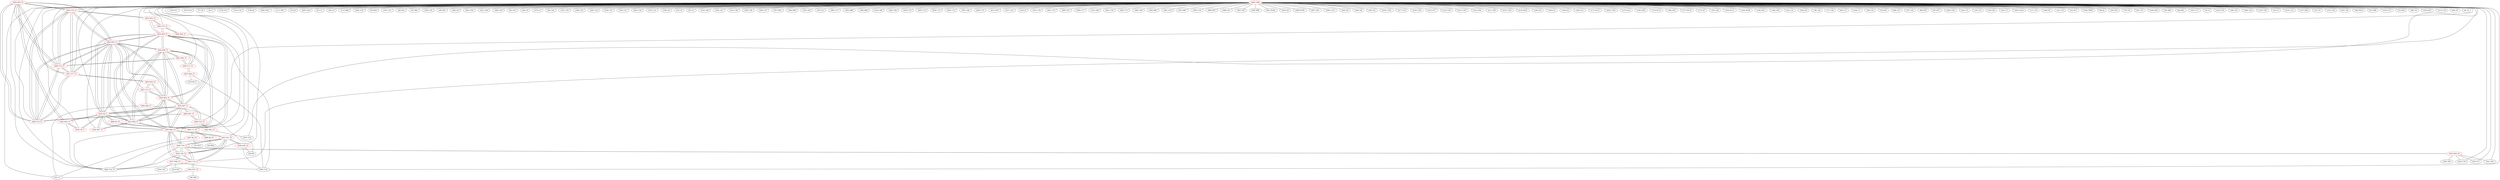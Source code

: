graph {
	429 [label="(429) R35_T2" color=red]
	450 [label="(450) T16_T1"]
	449 [label="(449) T15_T1"]
	464 [label="(464) R35_T1"]
	448 [label="(448) T14_T1"]
	451 [label="(451) T17_T1"]
	430 [label="(430) R52_T1"]
	428 [label="(428) T22_T1"]
	430 [label="(430) R52_T1" color=red]
	433 [label="(433) D2_T"]
	434 [label="(434) C8_T"]
	429 [label="(429) R35_T2"]
	428 [label="(428) T22_T1"]
	431 [label="(431) R58_T1" color=red]
	432 [label="(432) R57_T1"]
	433 [label="(433) D2_T"]
	455 [label="(455) R29_T1"]
	464 [label="(464) R35_T1"]
	439 [label="(439) R40_T2"]
	459 [label="(459) R30_T1"]
	453 [label="(453) R27_T1"]
	454 [label="(454) R28_T1"]
	432 [label="(432) R57_T1" color=red]
	431 [label="(431) R58_T1"]
	433 [label="(433) D2_T"]
	433 [label="(433) D2_T" color=red]
	430 [label="(430) R52_T1"]
	434 [label="(434) C8_T"]
	431 [label="(431) R58_T1"]
	432 [label="(432) R57_T1"]
	455 [label="(455) R29_T1"]
	464 [label="(464) R35_T1"]
	439 [label="(439) R40_T2"]
	459 [label="(459) R30_T1"]
	453 [label="(453) R27_T1"]
	454 [label="(454) R28_T1"]
	466 [label="(466) R1_P1"]
	434 [label="(434) C8_T" color=red]
	433 [label="(433) D2_T"]
	430 [label="(430) R52_T1"]
	435 [label="(435) R36_T2" color=red]
	323 [label="(323) C16"]
	322 [label="(322) U3"]
	331 [label="(331) ZA1"]
	330 [label="(330) TH1"]
	440 [label="(440) T18_T2"]
	436 [label="(436) R37_T2" color=red]
	52 [label="(52) U1"]
	36 [label="(36) R20"]
	441 [label="(441) T19_T2"]
	437 [label="(437) R38_T2" color=red]
	363 [label="(363) U16"]
	233 [label="(233) R57"]
	234 [label="(234) C41"]
	442 [label="(442) T20_T2"]
	438 [label="(438) R39_T2" color=red]
	363 [label="(363) U16"]
	28 [label="(28) R9"]
	443 [label="(443) T21_T2"]
	439 [label="(439) R40_T2" color=red]
	455 [label="(455) R29_T1"]
	464 [label="(464) R35_T1"]
	459 [label="(459) R30_T1"]
	433 [label="(433) D2_T"]
	431 [label="(431) R58_T1"]
	453 [label="(453) R27_T1"]
	454 [label="(454) R28_T1"]
	428 [label="(428) T22_T1"]
	441 [label="(441) T19_T2"]
	440 [label="(440) T18_T2"]
	443 [label="(443) T21_T2"]
	442 [label="(442) T20_T2"]
	440 [label="(440) T18_T2" color=red]
	428 [label="(428) T22_T1"]
	441 [label="(441) T19_T2"]
	439 [label="(439) R40_T2"]
	443 [label="(443) T21_T2"]
	442 [label="(442) T20_T2"]
	435 [label="(435) R36_T2"]
	441 [label="(441) T19_T2" color=red]
	428 [label="(428) T22_T1"]
	440 [label="(440) T18_T2"]
	439 [label="(439) R40_T2"]
	443 [label="(443) T21_T2"]
	442 [label="(442) T20_T2"]
	436 [label="(436) R37_T2"]
	442 [label="(442) T20_T2" color=red]
	428 [label="(428) T22_T1"]
	441 [label="(441) T19_T2"]
	440 [label="(440) T18_T2"]
	439 [label="(439) R40_T2"]
	443 [label="(443) T21_T2"]
	437 [label="(437) R38_T2"]
	443 [label="(443) T21_T2" color=red]
	428 [label="(428) T22_T1"]
	441 [label="(441) T19_T2"]
	440 [label="(440) T18_T2"]
	439 [label="(439) R40_T2"]
	442 [label="(442) T20_T2"]
	438 [label="(438) R39_T2"]
	444 [label="(444) T10_T1" color=red]
	452 [label="(452) R23_T1"]
	460 [label="(460) R31_T1"]
	453 [label="(453) R27_T1"]
	445 [label="(445) T11_T1" color=red]
	457 [label="(457) R24_T1"]
	461 [label="(461) R32_T1"]
	454 [label="(454) R28_T1"]
	446 [label="(446) T12_T1" color=red]
	462 [label="(462) R33_T1"]
	455 [label="(455) R29_T1"]
	456 [label="(456) R25_T1"]
	447 [label="(447) T13_T1" color=red]
	459 [label="(459) R30_T1"]
	463 [label="(463) R34_T1"]
	458 [label="(458) R26_T1"]
	448 [label="(448) T14_T1" color=red]
	450 [label="(450) T16_T1"]
	449 [label="(449) T15_T1"]
	464 [label="(464) R35_T1"]
	451 [label="(451) T17_T1"]
	429 [label="(429) R35_T2"]
	460 [label="(460) R31_T1"]
	449 [label="(449) T15_T1" color=red]
	450 [label="(450) T16_T1"]
	464 [label="(464) R35_T1"]
	448 [label="(448) T14_T1"]
	451 [label="(451) T17_T1"]
	429 [label="(429) R35_T2"]
	461 [label="(461) R32_T1"]
	450 [label="(450) T16_T1" color=red]
	449 [label="(449) T15_T1"]
	464 [label="(464) R35_T1"]
	448 [label="(448) T14_T1"]
	451 [label="(451) T17_T1"]
	429 [label="(429) R35_T2"]
	462 [label="(462) R33_T1"]
	451 [label="(451) T17_T1" color=red]
	450 [label="(450) T16_T1"]
	449 [label="(449) T15_T1"]
	464 [label="(464) R35_T1"]
	448 [label="(448) T14_T1"]
	429 [label="(429) R35_T2"]
	463 [label="(463) R34_T1"]
	452 [label="(452) R23_T1" color=red]
	367 [label="(367) U22"]
	444 [label="(444) T10_T1"]
	453 [label="(453) R27_T1" color=red]
	455 [label="(455) R29_T1"]
	464 [label="(464) R35_T1"]
	439 [label="(439) R40_T2"]
	459 [label="(459) R30_T1"]
	433 [label="(433) D2_T"]
	431 [label="(431) R58_T1"]
	454 [label="(454) R28_T1"]
	444 [label="(444) T10_T1"]
	460 [label="(460) R31_T1"]
	454 [label="(454) R28_T1" color=red]
	455 [label="(455) R29_T1"]
	464 [label="(464) R35_T1"]
	439 [label="(439) R40_T2"]
	459 [label="(459) R30_T1"]
	433 [label="(433) D2_T"]
	431 [label="(431) R58_T1"]
	453 [label="(453) R27_T1"]
	461 [label="(461) R32_T1"]
	445 [label="(445) T11_T1"]
	455 [label="(455) R29_T1" color=red]
	464 [label="(464) R35_T1"]
	439 [label="(439) R40_T2"]
	459 [label="(459) R30_T1"]
	433 [label="(433) D2_T"]
	431 [label="(431) R58_T1"]
	453 [label="(453) R27_T1"]
	454 [label="(454) R28_T1"]
	462 [label="(462) R33_T1"]
	446 [label="(446) T12_T1"]
	456 [label="(456) R25_T1" color=red]
	363 [label="(363) U16"]
	446 [label="(446) T12_T1"]
	457 [label="(457) R24_T1" color=red]
	370 [label="(370) R117"]
	363 [label="(363) U16"]
	445 [label="(445) T11_T1"]
	458 [label="(458) R26_T1" color=red]
	52 [label="(52) U1"]
	28 [label="(28) R9"]
	447 [label="(447) T13_T1"]
	459 [label="(459) R30_T1" color=red]
	455 [label="(455) R29_T1"]
	464 [label="(464) R35_T1"]
	439 [label="(439) R40_T2"]
	433 [label="(433) D2_T"]
	431 [label="(431) R58_T1"]
	453 [label="(453) R27_T1"]
	454 [label="(454) R28_T1"]
	463 [label="(463) R34_T1"]
	447 [label="(447) T13_T1"]
	460 [label="(460) R31_T1" color=red]
	444 [label="(444) T10_T1"]
	453 [label="(453) R27_T1"]
	448 [label="(448) T14_T1"]
	461 [label="(461) R32_T1" color=red]
	449 [label="(449) T15_T1"]
	454 [label="(454) R28_T1"]
	445 [label="(445) T11_T1"]
	462 [label="(462) R33_T1" color=red]
	450 [label="(450) T16_T1"]
	455 [label="(455) R29_T1"]
	446 [label="(446) T12_T1"]
	463 [label="(463) R34_T1" color=red]
	451 [label="(451) T17_T1"]
	459 [label="(459) R30_T1"]
	447 [label="(447) T13_T1"]
	464 [label="(464) R35_T1" color=red]
	455 [label="(455) R29_T1"]
	439 [label="(439) R40_T2"]
	459 [label="(459) R30_T1"]
	433 [label="(433) D2_T"]
	431 [label="(431) R58_T1"]
	453 [label="(453) R27_T1"]
	454 [label="(454) R28_T1"]
	450 [label="(450) T16_T1"]
	449 [label="(449) T15_T1"]
	448 [label="(448) T14_T1"]
	451 [label="(451) T17_T1"]
	429 [label="(429) R35_T2"]
	465 [label="(465) U1_P1" color=red]
	468 [label="(468) R3_P1"]
	467 [label="(467) R2_P1"]
	466 [label="(466) R1_P1"]
	466 [label="(466) R1_P1" color=red]
	433 [label="(433) D2_T"]
	465 [label="(465) U1_P1"]
	467 [label="(467) R2_P1" color=red]
	37 [label="(37) R15"]
	52 [label="(52) U1"]
	465 [label="(465) U1_P1"]
	468 [label="(468) R3_P1" color=red]
	50 [label="(50) R92"]
	465 [label="(465) U1_P1"]
	469 [label="(469) GND" color=red]
	120 [label="(120) IC1"]
	374 [label="(374) P14"]
	7 [label="(7) C8"]
	6 [label="(6) C7"]
	132 [label="(132) IC2"]
	363 [label="(363) U16"]
	52 [label="(52) U1"]
	110 [label="(110) C33"]
	109 [label="(109) J6"]
	366 [label="(366) SW1"]
	111 [label="(111) FB1"]
	53 [label="(53) J5"]
	365 [label="(365) U26"]
	41 [label="(41) C1"]
	40 [label="(40) C5"]
	113 [label="(113) R48"]
	364 [label="(364) U25"]
	55 [label="(55) R25"]
	107 [label="(107) C31"]
	48 [label="(48) R31"]
	47 [label="(47) R81"]
	108 [label="(108) C32"]
	46 [label="(46) R91"]
	362 [label="(362) P4"]
	361 [label="(361) C85"]
	341 [label="(341) C49"]
	348 [label="(348) C56"]
	43 [label="(43) C63"]
	44 [label="(44) C9"]
	375 [label="(375) P1"]
	56 [label="(56) C64"]
	347 [label="(347) C55"]
	346 [label="(346) C54"]
	345 [label="(345) C53"]
	344 [label="(344) C52"]
	343 [label="(343) C51"]
	342 [label="(342) C50"]
	105 [label="(105) U10"]
	106 [label="(106) U9"]
	34 [label="(34) C4"]
	35 [label="(35) U2"]
	353 [label="(353) C69"]
	352 [label="(352) C47"]
	351 [label="(351) C48"]
	350 [label="(350) C58"]
	349 [label="(349) C57"]
	357 [label="(357) R93"]
	356 [label="(356) R94"]
	355 [label="(355) C82"]
	427 [label="(427) X1"]
	396 [label="(396) U17"]
	395 [label="(395) R88"]
	394 [label="(394) R89"]
	419 [label="(419) C98"]
	420 [label="(420) C99"]
	418 [label="(418) C79"]
	405 [label="(405) C74"]
	404 [label="(404) C73"]
	403 [label="(403) C72"]
	397 [label="(397) C80"]
	406 [label="(406) C75"]
	413 [label="(413) FB7"]
	417 [label="(417) C81"]
	416 [label="(416) J7"]
	415 [label="(415) C78"]
	401 [label="(401) C70"]
	400 [label="(400) C67"]
	399 [label="(399) C77"]
	414 [label="(414) C68"]
	407 [label="(407) C76"]
	402 [label="(402) C71"]
	382 [label="(382) C90"]
	390 [label="(390) R85"]
	381 [label="(381) U19"]
	391 [label="(391) R87"]
	393 [label="(393) U14"]
	408 [label="(408) R97"]
	388 [label="(388) C61"]
	387 [label="(387) C62"]
	392 [label="(392) R86"]
	201 [label="(201) R108"]
	203 [label="(203) Q3"]
	208 [label="(208) R158"]
	207 [label="(207) C83"]
	206 [label="(206) C101"]
	205 [label="(205) Q5"]
	204 [label="(204) Q4"]
	202 [label="(202) Q2"]
	218 [label="(218) C104"]
	217 [label="(217) U23"]
	216 [label="(216) U28"]
	215 [label="(215) U27"]
	214 [label="(214) U29"]
	213 [label="(213) C103"]
	212 [label="(212) C94"]
	211 [label="(211) C89"]
	210 [label="(210) C102"]
	219 [label="(219) R165"]
	196 [label="(196) J10"]
	199 [label="(199) J14"]
	194 [label="(194) J13"]
	169 [label="(169) Q11"]
	171 [label="(171) R115"]
	200 [label="(200) C100"]
	175 [label="(175) Q12"]
	185 [label="(185) D36"]
	174 [label="(174) R112"]
	184 [label="(184) D33"]
	177 [label="(177) R116"]
	172 [label="(172) Q7"]
	161 [label="(161) Q6"]
	163 [label="(163) R111"]
	367 [label="(367) U22"]
	164 [label="(164) R106"]
	180 [label="(180) D21"]
	182 [label="(182) D22"]
	321 [label="(321) U4"]
	322 [label="(322) U3"]
	323 [label="(323) C16"]
	338 [label="(338) J18"]
	78 [label="(78) C28"]
	77 [label="(77) C29"]
	90 [label="(90) C21"]
	104 [label="(104) U7"]
	69 [label="(69) C23"]
	76 [label="(76) R47"]
	68 [label="(68) C27"]
	67 [label="(67) C25"]
	88 [label="(88) R36"]
	87 [label="(87) R37"]
	320 [label="(320) U24"]
	331 [label="(331) ZA1"]
	20 [label="(20) C13"]
	19 [label="(19) C12"]
	332 [label="(332) D4"]
	18 [label="(18) C11"]
	334 [label="(334) ZA14"]
	17 [label="(17) C10"]
	326 [label="(326) D3"]
	21 [label="(21) C14"]
	22 [label="(22) R17"]
	336 [label="(336) FB20"]
	80 [label="(80) J4"]
	24 [label="(24) R19"]
	79 [label="(79) U8"]
	25 [label="(25) C15"]
	339 [label="(339) D25"]
	93 [label="(93) R40"]
	94 [label="(94) R41"]
	327 [label="(327) C17"]
	9 [label="(9) C2"]
	318 [label="(318) C45"]
	58 [label="(58) C22"]
	328 [label="(328) C18"]
	319 [label="(319) U20"]
	10 [label="(10) C3"]
	312 [label="(312) U12"]
	317 [label="(317) R24"]
	57 [label="(57) U5"]
	315 [label="(315) C20"]
	83 [label="(83) C30"]
	98 [label="(98) FB14"]
	61 [label="(61) R38"]
	314 [label="(314) U13"]
	72 [label="(72) R39"]
	96 [label="(96) U6"]
	316 [label="(316) R23"]
	313 [label="(313) C19"]
	64 [label="(64) D7"]
	8 [label="(8) C6"]
	442 [label="(442) T20_T2"]
	440 [label="(440) T18_T2"]
	441 [label="(441) T19_T2"]
	443 [label="(443) T21_T2"]
	432 [label="(432) R57_T1"]
	428 [label="(428) T22_T1"]
	433 [label="(433) D2_T"]
	445 [label="(445) T11_T1"]
	450 [label="(450) T16_T1"]
	451 [label="(451) T17_T1"]
	444 [label="(444) T10_T1"]
	446 [label="(446) T12_T1"]
	447 [label="(447) T13_T1"]
	448 [label="(448) T14_T1"]
	449 [label="(449) T15_T1"]
	434 [label="(434) C8_T"]
	465 [label="(465) U1_P1"]
	429 -- 450
	429 -- 449
	429 -- 464
	429 -- 448
	429 -- 451
	429 -- 430
	429 -- 428
	430 -- 433
	430 -- 434
	430 -- 429
	430 -- 428
	431 -- 432
	431 -- 433
	431 -- 455
	431 -- 464
	431 -- 439
	431 -- 459
	431 -- 453
	431 -- 454
	432 -- 431
	432 -- 433
	433 -- 430
	433 -- 434
	433 -- 431
	433 -- 432
	433 -- 455
	433 -- 464
	433 -- 439
	433 -- 459
	433 -- 453
	433 -- 454
	433 -- 466
	434 -- 433
	434 -- 430
	435 -- 323
	435 -- 322
	435 -- 331
	435 -- 330
	435 -- 440
	436 -- 52
	436 -- 36
	436 -- 441
	437 -- 363
	437 -- 233
	437 -- 234
	437 -- 442
	438 -- 363
	438 -- 28
	438 -- 443
	439 -- 455
	439 -- 464
	439 -- 459
	439 -- 433
	439 -- 431
	439 -- 453
	439 -- 454
	439 -- 428
	439 -- 441
	439 -- 440
	439 -- 443
	439 -- 442
	440 -- 428
	440 -- 441
	440 -- 439
	440 -- 443
	440 -- 442
	440 -- 435
	441 -- 428
	441 -- 440
	441 -- 439
	441 -- 443
	441 -- 442
	441 -- 436
	442 -- 428
	442 -- 441
	442 -- 440
	442 -- 439
	442 -- 443
	442 -- 437
	443 -- 428
	443 -- 441
	443 -- 440
	443 -- 439
	443 -- 442
	443 -- 438
	444 -- 452
	444 -- 460
	444 -- 453
	445 -- 457
	445 -- 461
	445 -- 454
	446 -- 462
	446 -- 455
	446 -- 456
	447 -- 459
	447 -- 463
	447 -- 458
	448 -- 450
	448 -- 449
	448 -- 464
	448 -- 451
	448 -- 429
	448 -- 460
	449 -- 450
	449 -- 464
	449 -- 448
	449 -- 451
	449 -- 429
	449 -- 461
	450 -- 449
	450 -- 464
	450 -- 448
	450 -- 451
	450 -- 429
	450 -- 462
	451 -- 450
	451 -- 449
	451 -- 464
	451 -- 448
	451 -- 429
	451 -- 463
	452 -- 367
	452 -- 444
	453 -- 455
	453 -- 464
	453 -- 439
	453 -- 459
	453 -- 433
	453 -- 431
	453 -- 454
	453 -- 444
	453 -- 460
	454 -- 455
	454 -- 464
	454 -- 439
	454 -- 459
	454 -- 433
	454 -- 431
	454 -- 453
	454 -- 461
	454 -- 445
	455 -- 464
	455 -- 439
	455 -- 459
	455 -- 433
	455 -- 431
	455 -- 453
	455 -- 454
	455 -- 462
	455 -- 446
	456 -- 363
	456 -- 446
	457 -- 370
	457 -- 363
	457 -- 445
	458 -- 52
	458 -- 28
	458 -- 447
	459 -- 455
	459 -- 464
	459 -- 439
	459 -- 433
	459 -- 431
	459 -- 453
	459 -- 454
	459 -- 463
	459 -- 447
	460 -- 444
	460 -- 453
	460 -- 448
	461 -- 449
	461 -- 454
	461 -- 445
	462 -- 450
	462 -- 455
	462 -- 446
	463 -- 451
	463 -- 459
	463 -- 447
	464 -- 455
	464 -- 439
	464 -- 459
	464 -- 433
	464 -- 431
	464 -- 453
	464 -- 454
	464 -- 450
	464 -- 449
	464 -- 448
	464 -- 451
	464 -- 429
	465 -- 468
	465 -- 467
	465 -- 466
	466 -- 433
	466 -- 465
	467 -- 37
	467 -- 52
	467 -- 465
	468 -- 50
	468 -- 465
	469 -- 120
	469 -- 374
	469 -- 7
	469 -- 6
	469 -- 132
	469 -- 363
	469 -- 52
	469 -- 110
	469 -- 109
	469 -- 366
	469 -- 111
	469 -- 53
	469 -- 365
	469 -- 41
	469 -- 40
	469 -- 113
	469 -- 364
	469 -- 55
	469 -- 107
	469 -- 48
	469 -- 47
	469 -- 108
	469 -- 46
	469 -- 362
	469 -- 361
	469 -- 341
	469 -- 348
	469 -- 43
	469 -- 44
	469 -- 375
	469 -- 56
	469 -- 347
	469 -- 346
	469 -- 345
	469 -- 344
	469 -- 343
	469 -- 342
	469 -- 105
	469 -- 106
	469 -- 34
	469 -- 35
	469 -- 353
	469 -- 352
	469 -- 351
	469 -- 350
	469 -- 349
	469 -- 357
	469 -- 356
	469 -- 355
	469 -- 427
	469 -- 396
	469 -- 395
	469 -- 394
	469 -- 419
	469 -- 420
	469 -- 418
	469 -- 405
	469 -- 404
	469 -- 403
	469 -- 397
	469 -- 406
	469 -- 413
	469 -- 417
	469 -- 416
	469 -- 415
	469 -- 401
	469 -- 400
	469 -- 399
	469 -- 414
	469 -- 407
	469 -- 402
	469 -- 382
	469 -- 390
	469 -- 381
	469 -- 391
	469 -- 393
	469 -- 408
	469 -- 388
	469 -- 387
	469 -- 392
	469 -- 201
	469 -- 203
	469 -- 208
	469 -- 207
	469 -- 206
	469 -- 205
	469 -- 204
	469 -- 202
	469 -- 218
	469 -- 217
	469 -- 216
	469 -- 215
	469 -- 214
	469 -- 213
	469 -- 212
	469 -- 211
	469 -- 210
	469 -- 219
	469 -- 196
	469 -- 199
	469 -- 194
	469 -- 169
	469 -- 171
	469 -- 200
	469 -- 175
	469 -- 185
	469 -- 174
	469 -- 184
	469 -- 177
	469 -- 172
	469 -- 161
	469 -- 163
	469 -- 367
	469 -- 164
	469 -- 180
	469 -- 182
	469 -- 321
	469 -- 322
	469 -- 323
	469 -- 338
	469 -- 78
	469 -- 77
	469 -- 90
	469 -- 104
	469 -- 69
	469 -- 76
	469 -- 68
	469 -- 67
	469 -- 88
	469 -- 87
	469 -- 320
	469 -- 331
	469 -- 20
	469 -- 19
	469 -- 332
	469 -- 18
	469 -- 334
	469 -- 17
	469 -- 326
	469 -- 21
	469 -- 22
	469 -- 336
	469 -- 80
	469 -- 24
	469 -- 79
	469 -- 25
	469 -- 339
	469 -- 93
	469 -- 94
	469 -- 327
	469 -- 9
	469 -- 318
	469 -- 58
	469 -- 328
	469 -- 319
	469 -- 10
	469 -- 312
	469 -- 317
	469 -- 57
	469 -- 315
	469 -- 83
	469 -- 98
	469 -- 61
	469 -- 314
	469 -- 72
	469 -- 96
	469 -- 316
	469 -- 313
	469 -- 64
	469 -- 8
	469 -- 442
	469 -- 440
	469 -- 441
	469 -- 443
	469 -- 432
	469 -- 428
	469 -- 433
	469 -- 445
	469 -- 450
	469 -- 451
	469 -- 444
	469 -- 446
	469 -- 447
	469 -- 448
	469 -- 449
	469 -- 434
	469 -- 465
}